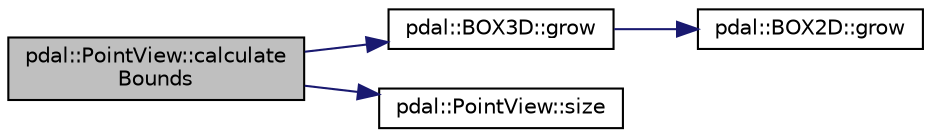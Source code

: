 digraph "pdal::PointView::calculateBounds"
{
  edge [fontname="Helvetica",fontsize="10",labelfontname="Helvetica",labelfontsize="10"];
  node [fontname="Helvetica",fontsize="10",shape=record];
  rankdir="LR";
  Node1 [label="pdal::PointView::calculate\lBounds",height=0.2,width=0.4,color="black", fillcolor="grey75", style="filled", fontcolor="black"];
  Node1 -> Node2 [color="midnightblue",fontsize="10",style="solid",fontname="Helvetica"];
  Node2 [label="pdal::BOX3D::grow",height=0.2,width=0.4,color="black", fillcolor="white", style="filled",URL="$classpdal_1_1BOX3D.html#a3dd1b7cf2ec9bd58f73a0183f0b64702"];
  Node2 -> Node3 [color="midnightblue",fontsize="10",style="solid",fontname="Helvetica"];
  Node3 [label="pdal::BOX2D::grow",height=0.2,width=0.4,color="black", fillcolor="white", style="filled",URL="$classpdal_1_1BOX2D.html#ad7673d05a1323a58e86eb721ae6a3b57"];
  Node1 -> Node4 [color="midnightblue",fontsize="10",style="solid",fontname="Helvetica"];
  Node4 [label="pdal::PointView::size",height=0.2,width=0.4,color="black", fillcolor="white", style="filled",URL="$classpdal_1_1PointView.html#a4c2fba9b5d7a61f19a558bb08405555d"];
}
